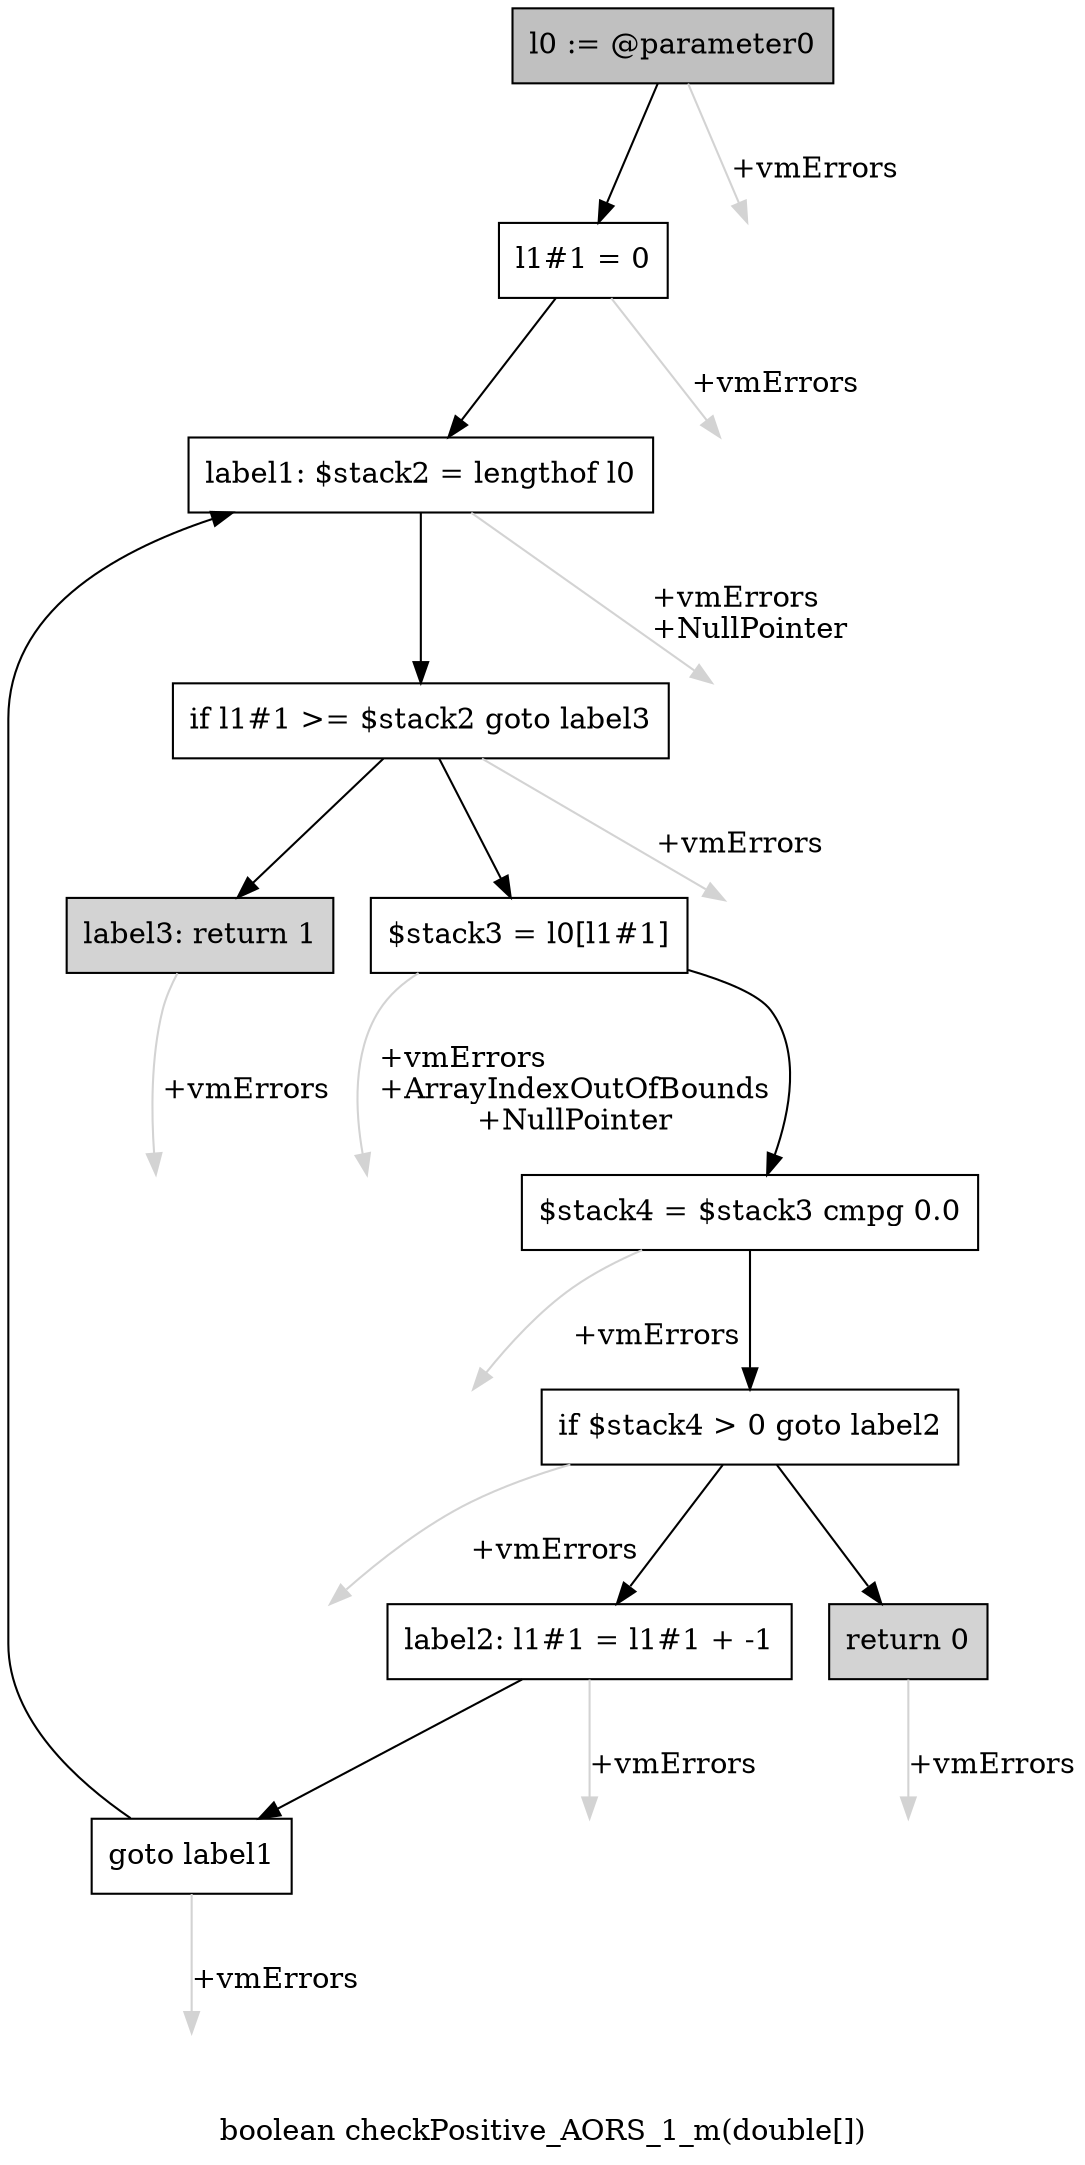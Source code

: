 digraph "boolean checkPositive_AORS_1_m(double[])" {
    label="boolean checkPositive_AORS_1_m(double[])";
    node [shape=box];
    "0" [style=filled,fillcolor=gray,label="l0 := @parameter0",];
    "1" [label="l1#1 = 0",];
    "0"->"1" [color=black,];
    "11" [style=invis,label="Esc",];
    "0"->"11" [color=lightgray,label="\l+vmErrors",];
    "2" [label="label1: $stack2 = lengthof l0",];
    "1"->"2" [color=black,];
    "12" [style=invis,label="Esc",];
    "1"->"12" [color=lightgray,label="\l+vmErrors",];
    "3" [label="if l1#1 >= $stack2 goto label3",];
    "2"->"3" [color=black,];
    "13" [style=invis,label="Esc",];
    "2"->"13" [color=lightgray,label="\l+vmErrors\l+NullPointer",];
    "4" [label="$stack3 = l0[l1#1]",];
    "3"->"4" [color=black,];
    "10" [style=filled,fillcolor=lightgray,label="label3: return 1",];
    "3"->"10" [color=black,];
    "14" [style=invis,label="Esc",];
    "3"->"14" [color=lightgray,label="\l+vmErrors",];
    "5" [label="$stack4 = $stack3 cmpg 0.0",];
    "4"->"5" [color=black,];
    "15" [style=invis,label="Esc",];
    "4"->"15" [color=lightgray,label="\l+vmErrors\l+ArrayIndexOutOfBounds\l+NullPointer",];
    "6" [label="if $stack4 > 0 goto label2",];
    "5"->"6" [color=black,];
    "16" [style=invis,label="Esc",];
    "5"->"16" [color=lightgray,label="\l+vmErrors",];
    "7" [style=filled,fillcolor=lightgray,label="return 0",];
    "6"->"7" [color=black,];
    "8" [label="label2: l1#1 = l1#1 + -1",];
    "6"->"8" [color=black,];
    "17" [style=invis,label="Esc",];
    "6"->"17" [color=lightgray,label="\l+vmErrors",];
    "18" [style=invis,label="Esc",];
    "7"->"18" [color=lightgray,label="\l+vmErrors",];
    "9" [label="goto label1",];
    "8"->"9" [color=black,];
    "19" [style=invis,label="Esc",];
    "8"->"19" [color=lightgray,label="\l+vmErrors",];
    "9"->"2" [color=black,];
    "20" [style=invis,label="Esc",];
    "9"->"20" [color=lightgray,label="\l+vmErrors",];
    "21" [style=invis,label="Esc",];
    "10"->"21" [color=lightgray,label="\l+vmErrors",];
}
